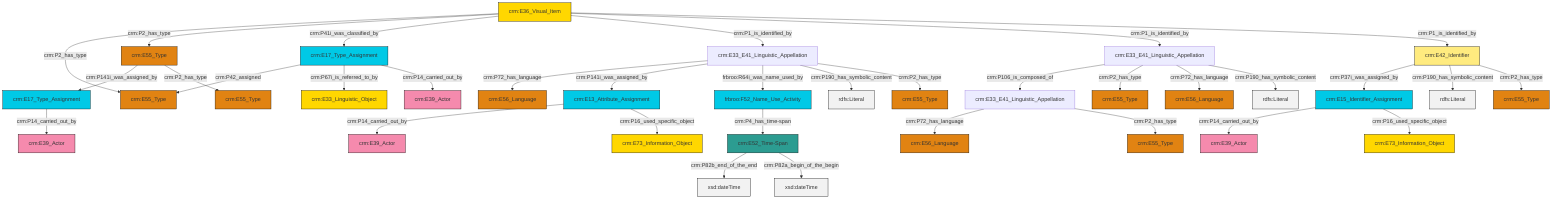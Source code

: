 graph TD
classDef Literal fill:#f2f2f2,stroke:#000000;
classDef CRM_Entity fill:#FFFFFF,stroke:#000000;
classDef Temporal_Entity fill:#00C9E6, stroke:#000000;
classDef Type fill:#E18312, stroke:#000000;
classDef Time-Span fill:#2C9C91, stroke:#000000;
classDef Appellation fill:#FFEB7F, stroke:#000000;
classDef Place fill:#008836, stroke:#000000;
classDef Persistent_Item fill:#B266B2, stroke:#000000;
classDef Conceptual_Object fill:#FFD700, stroke:#000000;
classDef Physical_Thing fill:#D2B48C, stroke:#000000;
classDef Actor fill:#f58aad, stroke:#000000;
classDef PC_Classes fill:#4ce600, stroke:#000000;
classDef Multi fill:#cccccc,stroke:#000000;

0["crm:E33_E41_Linguistic_Appellation"]:::Default -->|crm:P72_has_language| 1["crm:E56_Language"]:::Type
2["crm:E52_Time-Span"]:::Time-Span -->|crm:P82b_end_of_the_end| 10[xsd:dateTime]:::Literal
6["crm:E17_Type_Assignment"]:::Temporal_Entity -->|crm:P14_carried_out_by| 11["crm:E39_Actor"]:::Actor
21["frbroo:F52_Name_Use_Activity"]:::Temporal_Entity -->|crm:P4_has_time-span| 2["crm:E52_Time-Span"]:::Time-Span
24["crm:E33_E41_Linguistic_Appellation"]:::Default -->|crm:P106_is_composed_of| 8["crm:E33_E41_Linguistic_Appellation"]:::Default
25["crm:E15_Identifier_Assignment"]:::Temporal_Entity -->|crm:P14_carried_out_by| 16["crm:E39_Actor"]:::Actor
28["crm:E36_Visual_Item"]:::Conceptual_Object -->|crm:P2_has_type| 29["crm:E55_Type"]:::Type
8["crm:E33_E41_Linguistic_Appellation"]:::Default -->|crm:P72_has_language| 32["crm:E56_Language"]:::Type
33["crm:E55_Type"]:::Type -->|crm:P141i_was_assigned_by| 6["crm:E17_Type_Assignment"]:::Temporal_Entity
25["crm:E15_Identifier_Assignment"]:::Temporal_Entity -->|crm:P16_used_specific_object| 34["crm:E73_Information_Object"]:::Conceptual_Object
35["crm:E13_Attribute_Assignment"]:::Temporal_Entity -->|crm:P14_carried_out_by| 4["crm:E39_Actor"]:::Actor
0["crm:E33_E41_Linguistic_Appellation"]:::Default -->|crm:P141i_was_assigned_by| 35["crm:E13_Attribute_Assignment"]:::Temporal_Entity
35["crm:E13_Attribute_Assignment"]:::Temporal_Entity -->|crm:P16_used_specific_object| 36["crm:E73_Information_Object"]:::Conceptual_Object
28["crm:E36_Visual_Item"]:::Conceptual_Object -->|crm:P2_has_type| 33["crm:E55_Type"]:::Type
8["crm:E33_E41_Linguistic_Appellation"]:::Default -->|crm:P2_has_type| 39["crm:E55_Type"]:::Type
28["crm:E36_Visual_Item"]:::Conceptual_Object -->|crm:P41i_was_classified_by| 40["crm:E17_Type_Assignment"]:::Temporal_Entity
0["crm:E33_E41_Linguistic_Appellation"]:::Default -->|frbroo:R64i_was_name_used_by| 21["frbroo:F52_Name_Use_Activity"]:::Temporal_Entity
24["crm:E33_E41_Linguistic_Appellation"]:::Default -->|crm:P2_has_type| 43["crm:E55_Type"]:::Type
28["crm:E36_Visual_Item"]:::Conceptual_Object -->|crm:P1_is_identified_by| 0["crm:E33_E41_Linguistic_Appellation"]:::Default
28["crm:E36_Visual_Item"]:::Conceptual_Object -->|crm:P1_is_identified_by| 24["crm:E33_E41_Linguistic_Appellation"]:::Default
33["crm:E55_Type"]:::Type -->|crm:P2_has_type| 12["crm:E55_Type"]:::Type
24["crm:E33_E41_Linguistic_Appellation"]:::Default -->|crm:P72_has_language| 49["crm:E56_Language"]:::Type
0["crm:E33_E41_Linguistic_Appellation"]:::Default -->|crm:P190_has_symbolic_content| 50[rdfs:Literal]:::Literal
51["crm:E42_Identifier"]:::Appellation -->|crm:P37i_was_assigned_by| 25["crm:E15_Identifier_Assignment"]:::Temporal_Entity
40["crm:E17_Type_Assignment"]:::Temporal_Entity -->|crm:P42_assigned| 29["crm:E55_Type"]:::Type
51["crm:E42_Identifier"]:::Appellation -->|crm:P190_has_symbolic_content| 54[rdfs:Literal]:::Literal
40["crm:E17_Type_Assignment"]:::Temporal_Entity -->|crm:P67i_is_referred_to_by| 14["crm:E33_Linguistic_Object"]:::Conceptual_Object
51["crm:E42_Identifier"]:::Appellation -->|crm:P2_has_type| 19["crm:E55_Type"]:::Type
28["crm:E36_Visual_Item"]:::Conceptual_Object -->|crm:P1_is_identified_by| 51["crm:E42_Identifier"]:::Appellation
2["crm:E52_Time-Span"]:::Time-Span -->|crm:P82a_begin_of_the_begin| 57[xsd:dateTime]:::Literal
24["crm:E33_E41_Linguistic_Appellation"]:::Default -->|crm:P190_has_symbolic_content| 58[rdfs:Literal]:::Literal
40["crm:E17_Type_Assignment"]:::Temporal_Entity -->|crm:P14_carried_out_by| 22["crm:E39_Actor"]:::Actor
0["crm:E33_E41_Linguistic_Appellation"]:::Default -->|crm:P2_has_type| 60["crm:E55_Type"]:::Type